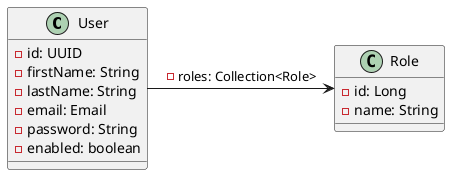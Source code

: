 @startuml
'https://plantuml.com/class-diagram

class User {
    -id: UUID
    -firstName: String
    -lastName: String
    -email: Email
    -password: String
    -enabled: boolean
}

class Role {
    -id: Long
    -name: String
}

User -> Role: -roles: Collection<Role>

@enduml